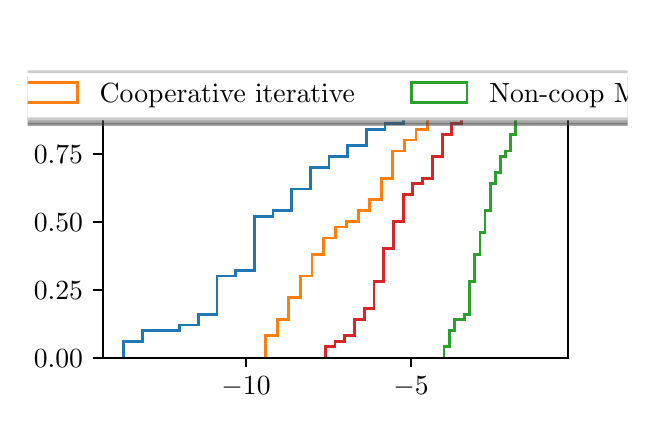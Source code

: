 \begingroup%
\makeatletter%
\begin{pgfpicture}%
\pgfpathrectangle{\pgfpointorigin}{\pgfqpoint{3.0in}{1.854in}}%
\pgfusepath{use as bounding box, clip}%
\begin{pgfscope}%
\pgfsetbuttcap%
\pgfsetmiterjoin%
\definecolor{currentfill}{rgb}{1.0,1.0,1.0}%
\pgfsetfillcolor{currentfill}%
\pgfsetlinewidth{0.0pt}%
\definecolor{currentstroke}{rgb}{1.0,1.0,1.0}%
\pgfsetstrokecolor{currentstroke}%
\pgfsetdash{}{0pt}%
\pgfpathmoveto{\pgfqpoint{0.0in}{0.0in}}%
\pgfpathlineto{\pgfqpoint{3.0in}{0.0in}}%
\pgfpathlineto{\pgfqpoint{3.0in}{1.854in}}%
\pgfpathlineto{\pgfqpoint{0.0in}{1.854in}}%
\pgfpathclose%
\pgfusepath{fill}%
\end{pgfscope}%
\begin{pgfscope}%
\pgfsetbuttcap%
\pgfsetmiterjoin%
\definecolor{currentfill}{rgb}{1.0,1.0,1.0}%
\pgfsetfillcolor{currentfill}%
\pgfsetlinewidth{0.0pt}%
\definecolor{currentstroke}{rgb}{0.0,0.0,0.0}%
\pgfsetstrokecolor{currentstroke}%
\pgfsetstrokeopacity{0.0}%
\pgfsetdash{}{0pt}%
\pgfpathmoveto{\pgfqpoint{0.375in}{0.204in}}%
\pgfpathlineto{\pgfqpoint{2.7in}{0.204in}}%
\pgfpathlineto{\pgfqpoint{2.7in}{1.632in}}%
\pgfpathlineto{\pgfqpoint{0.375in}{1.632in}}%
\pgfpathclose%
\pgfusepath{fill}%
\end{pgfscope}%
\begin{pgfscope}%
\pgfpathrectangle{\pgfqpoint{0.375in}{0.204in}}{\pgfqpoint{2.325in}{1.428in}}%
\pgfusepath{clip}%
\pgfsetbuttcap%
\pgfsetmiterjoin%
\pgfsetlinewidth{1.004pt}%
\definecolor{currentstroke}{rgb}{0.122,0.467,0.706}%
\pgfsetstrokecolor{currentstroke}%
\pgfsetdash{}{0pt}%
\pgfpathmoveto{\pgfqpoint{0.481in}{0.204in}}%
\pgfpathlineto{\pgfqpoint{0.481in}{0.286in}}%
\pgfpathlineto{\pgfqpoint{0.574in}{0.286in}}%
\pgfpathlineto{\pgfqpoint{0.574in}{0.34in}}%
\pgfpathlineto{\pgfqpoint{0.667in}{0.34in}}%
\pgfpathlineto{\pgfqpoint{0.667in}{0.34in}}%
\pgfpathlineto{\pgfqpoint{0.761in}{0.34in}}%
\pgfpathlineto{\pgfqpoint{0.761in}{0.367in}}%
\pgfpathlineto{\pgfqpoint{0.854in}{0.367in}}%
\pgfpathlineto{\pgfqpoint{0.854in}{0.421in}}%
\pgfpathlineto{\pgfqpoint{0.947in}{0.421in}}%
\pgfpathlineto{\pgfqpoint{0.947in}{0.612in}}%
\pgfpathlineto{\pgfqpoint{1.04in}{0.612in}}%
\pgfpathlineto{\pgfqpoint{1.04in}{0.639in}}%
\pgfpathlineto{\pgfqpoint{1.134in}{0.639in}}%
\pgfpathlineto{\pgfqpoint{1.134in}{0.911in}}%
\pgfpathlineto{\pgfqpoint{1.227in}{0.911in}}%
\pgfpathlineto{\pgfqpoint{1.227in}{0.938in}}%
\pgfpathlineto{\pgfqpoint{1.32in}{0.938in}}%
\pgfpathlineto{\pgfqpoint{1.32in}{1.047in}}%
\pgfpathlineto{\pgfqpoint{1.414in}{1.047in}}%
\pgfpathlineto{\pgfqpoint{1.414in}{1.156in}}%
\pgfpathlineto{\pgfqpoint{1.507in}{1.156in}}%
\pgfpathlineto{\pgfqpoint{1.507in}{1.21in}}%
\pgfpathlineto{\pgfqpoint{1.6in}{1.21in}}%
\pgfpathlineto{\pgfqpoint{1.6in}{1.264in}}%
\pgfpathlineto{\pgfqpoint{1.694in}{1.264in}}%
\pgfpathlineto{\pgfqpoint{1.694in}{1.346in}}%
\pgfpathlineto{\pgfqpoint{1.787in}{1.346in}}%
\pgfpathlineto{\pgfqpoint{1.787in}{1.373in}}%
\pgfpathlineto{\pgfqpoint{1.88in}{1.373in}}%
\pgfpathlineto{\pgfqpoint{1.88in}{1.509in}}%
\pgfpathlineto{\pgfqpoint{1.973in}{1.509in}}%
\pgfpathlineto{\pgfqpoint{1.973in}{1.509in}}%
\pgfpathlineto{\pgfqpoint{2.067in}{1.509in}}%
\pgfpathlineto{\pgfqpoint{2.067in}{1.509in}}%
\pgfpathlineto{\pgfqpoint{2.16in}{1.509in}}%
\pgfpathlineto{\pgfqpoint{2.16in}{1.509in}}%
\pgfpathlineto{\pgfqpoint{2.253in}{1.509in}}%
\pgfpathlineto{\pgfqpoint{2.253in}{1.564in}}%
\pgfpathlineto{\pgfqpoint{2.347in}{1.564in}}%
\pgfusepath{stroke}%
\end{pgfscope}%
\begin{pgfscope}%
\pgfpathrectangle{\pgfqpoint{0.375in}{0.204in}}{\pgfqpoint{2.325in}{1.428in}}%
\pgfusepath{clip}%
\pgfsetbuttcap%
\pgfsetmiterjoin%
\pgfsetlinewidth{1.004pt}%
\definecolor{currentstroke}{rgb}{1.0,0.498,0.055}%
\pgfsetstrokecolor{currentstroke}%
\pgfsetdash{}{0pt}%
\pgfpathmoveto{\pgfqpoint{1.191in}{0.204in}}%
\pgfpathlineto{\pgfqpoint{1.191in}{0.313in}}%
\pgfpathlineto{\pgfqpoint{1.249in}{0.313in}}%
\pgfpathlineto{\pgfqpoint{1.249in}{0.394in}}%
\pgfpathlineto{\pgfqpoint{1.306in}{0.394in}}%
\pgfpathlineto{\pgfqpoint{1.306in}{0.503in}}%
\pgfpathlineto{\pgfqpoint{1.364in}{0.503in}}%
\pgfpathlineto{\pgfqpoint{1.364in}{0.612in}}%
\pgfpathlineto{\pgfqpoint{1.422in}{0.612in}}%
\pgfpathlineto{\pgfqpoint{1.422in}{0.721in}}%
\pgfpathlineto{\pgfqpoint{1.48in}{0.721in}}%
\pgfpathlineto{\pgfqpoint{1.48in}{0.802in}}%
\pgfpathlineto{\pgfqpoint{1.538in}{0.802in}}%
\pgfpathlineto{\pgfqpoint{1.538in}{0.857in}}%
\pgfpathlineto{\pgfqpoint{1.595in}{0.857in}}%
\pgfpathlineto{\pgfqpoint{1.595in}{0.884in}}%
\pgfpathlineto{\pgfqpoint{1.653in}{0.884in}}%
\pgfpathlineto{\pgfqpoint{1.653in}{0.938in}}%
\pgfpathlineto{\pgfqpoint{1.711in}{0.938in}}%
\pgfpathlineto{\pgfqpoint{1.711in}{0.993in}}%
\pgfpathlineto{\pgfqpoint{1.769in}{0.993in}}%
\pgfpathlineto{\pgfqpoint{1.769in}{1.101in}}%
\pgfpathlineto{\pgfqpoint{1.826in}{1.101in}}%
\pgfpathlineto{\pgfqpoint{1.826in}{1.237in}}%
\pgfpathlineto{\pgfqpoint{1.884in}{1.237in}}%
\pgfpathlineto{\pgfqpoint{1.884in}{1.292in}}%
\pgfpathlineto{\pgfqpoint{1.942in}{1.292in}}%
\pgfpathlineto{\pgfqpoint{1.942in}{1.346in}}%
\pgfpathlineto{\pgfqpoint{2.0in}{1.346in}}%
\pgfpathlineto{\pgfqpoint{2.0in}{1.482in}}%
\pgfpathlineto{\pgfqpoint{2.058in}{1.482in}}%
\pgfpathlineto{\pgfqpoint{2.058in}{1.482in}}%
\pgfpathlineto{\pgfqpoint{2.115in}{1.482in}}%
\pgfpathlineto{\pgfqpoint{2.115in}{1.509in}}%
\pgfpathlineto{\pgfqpoint{2.173in}{1.509in}}%
\pgfpathlineto{\pgfqpoint{2.173in}{1.509in}}%
\pgfpathlineto{\pgfqpoint{2.231in}{1.509in}}%
\pgfpathlineto{\pgfqpoint{2.231in}{1.509in}}%
\pgfpathlineto{\pgfqpoint{2.289in}{1.509in}}%
\pgfpathlineto{\pgfqpoint{2.289in}{1.564in}}%
\pgfpathlineto{\pgfqpoint{2.347in}{1.564in}}%
\pgfusepath{stroke}%
\end{pgfscope}%
\begin{pgfscope}%
\pgfpathrectangle{\pgfqpoint{0.375in}{0.204in}}{\pgfqpoint{2.325in}{1.428in}}%
\pgfusepath{clip}%
\pgfsetbuttcap%
\pgfsetmiterjoin%
\pgfsetlinewidth{1.004pt}%
\definecolor{currentstroke}{rgb}{0.173,0.627,0.173}%
\pgfsetstrokecolor{currentstroke}%
\pgfsetdash{}{0pt}%
\pgfpathmoveto{\pgfqpoint{2.082in}{0.204in}}%
\pgfpathlineto{\pgfqpoint{2.082in}{0.258in}}%
\pgfpathlineto{\pgfqpoint{2.108in}{0.258in}}%
\pgfpathlineto{\pgfqpoint{2.108in}{0.34in}}%
\pgfpathlineto{\pgfqpoint{2.134in}{0.34in}}%
\pgfpathlineto{\pgfqpoint{2.134in}{0.394in}}%
\pgfpathlineto{\pgfqpoint{2.159in}{0.394in}}%
\pgfpathlineto{\pgfqpoint{2.159in}{0.394in}}%
\pgfpathlineto{\pgfqpoint{2.185in}{0.394in}}%
\pgfpathlineto{\pgfqpoint{2.185in}{0.421in}}%
\pgfpathlineto{\pgfqpoint{2.21in}{0.421in}}%
\pgfpathlineto{\pgfqpoint{2.21in}{0.585in}}%
\pgfpathlineto{\pgfqpoint{2.236in}{0.585in}}%
\pgfpathlineto{\pgfqpoint{2.236in}{0.721in}}%
\pgfpathlineto{\pgfqpoint{2.262in}{0.721in}}%
\pgfpathlineto{\pgfqpoint{2.262in}{0.829in}}%
\pgfpathlineto{\pgfqpoint{2.287in}{0.829in}}%
\pgfpathlineto{\pgfqpoint{2.287in}{0.938in}}%
\pgfpathlineto{\pgfqpoint{2.313in}{0.938in}}%
\pgfpathlineto{\pgfqpoint{2.313in}{1.074in}}%
\pgfpathlineto{\pgfqpoint{2.338in}{1.074in}}%
\pgfpathlineto{\pgfqpoint{2.338in}{1.129in}}%
\pgfpathlineto{\pgfqpoint{2.364in}{1.129in}}%
\pgfpathlineto{\pgfqpoint{2.364in}{1.21in}}%
\pgfpathlineto{\pgfqpoint{2.39in}{1.21in}}%
\pgfpathlineto{\pgfqpoint{2.39in}{1.237in}}%
\pgfpathlineto{\pgfqpoint{2.415in}{1.237in}}%
\pgfpathlineto{\pgfqpoint{2.415in}{1.319in}}%
\pgfpathlineto{\pgfqpoint{2.441in}{1.319in}}%
\pgfpathlineto{\pgfqpoint{2.441in}{1.4in}}%
\pgfpathlineto{\pgfqpoint{2.466in}{1.4in}}%
\pgfpathlineto{\pgfqpoint{2.466in}{1.482in}}%
\pgfpathlineto{\pgfqpoint{2.492in}{1.482in}}%
\pgfpathlineto{\pgfqpoint{2.492in}{1.509in}}%
\pgfpathlineto{\pgfqpoint{2.518in}{1.509in}}%
\pgfpathlineto{\pgfqpoint{2.518in}{1.509in}}%
\pgfpathlineto{\pgfqpoint{2.543in}{1.509in}}%
\pgfpathlineto{\pgfqpoint{2.543in}{1.536in}}%
\pgfpathlineto{\pgfqpoint{2.569in}{1.536in}}%
\pgfpathlineto{\pgfqpoint{2.569in}{1.564in}}%
\pgfpathlineto{\pgfqpoint{2.594in}{1.564in}}%
\pgfusepath{stroke}%
\end{pgfscope}%
\begin{pgfscope}%
\pgfpathrectangle{\pgfqpoint{0.375in}{0.204in}}{\pgfqpoint{2.325in}{1.428in}}%
\pgfusepath{clip}%
\pgfsetbuttcap%
\pgfsetmiterjoin%
\pgfsetlinewidth{1.004pt}%
\definecolor{currentstroke}{rgb}{0.839,0.153,0.157}%
\pgfsetstrokecolor{currentstroke}%
\pgfsetdash{}{0pt}%
\pgfpathmoveto{\pgfqpoint{1.488in}{0.204in}}%
\pgfpathlineto{\pgfqpoint{1.488in}{0.258in}}%
\pgfpathlineto{\pgfqpoint{1.537in}{0.258in}}%
\pgfpathlineto{\pgfqpoint{1.537in}{0.286in}}%
\pgfpathlineto{\pgfqpoint{1.585in}{0.286in}}%
\pgfpathlineto{\pgfqpoint{1.585in}{0.313in}}%
\pgfpathlineto{\pgfqpoint{1.634in}{0.313in}}%
\pgfpathlineto{\pgfqpoint{1.634in}{0.394in}}%
\pgfpathlineto{\pgfqpoint{1.683in}{0.394in}}%
\pgfpathlineto{\pgfqpoint{1.683in}{0.449in}}%
\pgfpathlineto{\pgfqpoint{1.732in}{0.449in}}%
\pgfpathlineto{\pgfqpoint{1.732in}{0.585in}}%
\pgfpathlineto{\pgfqpoint{1.78in}{0.585in}}%
\pgfpathlineto{\pgfqpoint{1.78in}{0.748in}}%
\pgfpathlineto{\pgfqpoint{1.829in}{0.748in}}%
\pgfpathlineto{\pgfqpoint{1.829in}{0.884in}}%
\pgfpathlineto{\pgfqpoint{1.878in}{0.884in}}%
\pgfpathlineto{\pgfqpoint{1.878in}{1.02in}}%
\pgfpathlineto{\pgfqpoint{1.926in}{1.02in}}%
\pgfpathlineto{\pgfqpoint{1.926in}{1.074in}}%
\pgfpathlineto{\pgfqpoint{1.975in}{1.074in}}%
\pgfpathlineto{\pgfqpoint{1.975in}{1.101in}}%
\pgfpathlineto{\pgfqpoint{2.024in}{1.101in}}%
\pgfpathlineto{\pgfqpoint{2.024in}{1.21in}}%
\pgfpathlineto{\pgfqpoint{2.073in}{1.21in}}%
\pgfpathlineto{\pgfqpoint{2.073in}{1.319in}}%
\pgfpathlineto{\pgfqpoint{2.121in}{1.319in}}%
\pgfpathlineto{\pgfqpoint{2.121in}{1.373in}}%
\pgfpathlineto{\pgfqpoint{2.17in}{1.373in}}%
\pgfpathlineto{\pgfqpoint{2.17in}{1.482in}}%
\pgfpathlineto{\pgfqpoint{2.219in}{1.482in}}%
\pgfpathlineto{\pgfqpoint{2.219in}{1.509in}}%
\pgfpathlineto{\pgfqpoint{2.267in}{1.509in}}%
\pgfpathlineto{\pgfqpoint{2.267in}{1.509in}}%
\pgfpathlineto{\pgfqpoint{2.316in}{1.509in}}%
\pgfpathlineto{\pgfqpoint{2.316in}{1.509in}}%
\pgfpathlineto{\pgfqpoint{2.365in}{1.509in}}%
\pgfpathlineto{\pgfqpoint{2.365in}{1.509in}}%
\pgfpathlineto{\pgfqpoint{2.414in}{1.509in}}%
\pgfpathlineto{\pgfqpoint{2.414in}{1.564in}}%
\pgfpathlineto{\pgfqpoint{2.462in}{1.564in}}%
\pgfusepath{stroke}%
\end{pgfscope}%
\begin{pgfscope}%
\pgfsetbuttcap%
\pgfsetroundjoin%
\definecolor{currentfill}{rgb}{0.0,0.0,0.0}%
\pgfsetfillcolor{currentfill}%
\pgfsetlinewidth{0.803pt}%
\definecolor{currentstroke}{rgb}{0.0,0.0,0.0}%
\pgfsetstrokecolor{currentstroke}%
\pgfsetdash{}{0pt}%
\pgfsys@defobject{currentmarker}{\pgfqpoint{0.0in}{-0.049in}}{\pgfqpoint{0.0in}{0.0in}}{%
\pgfpathmoveto{\pgfqpoint{0.0in}{0.0in}}%
\pgfpathlineto{\pgfqpoint{0.0in}{-0.049in}}%
\pgfusepath{stroke,fill}%
}%
\begin{pgfscope}%
\pgfsys@transformshift{1.092in}{0.204in}%
\pgfsys@useobject{currentmarker}{}%
\end{pgfscope}%
\end{pgfscope}%
\begin{pgfscope}%
\definecolor{textcolor}{rgb}{0.0,0.0,0.0}%
\pgfsetstrokecolor{textcolor}%
\pgfsetfillcolor{textcolor}%
\pgftext[x=1.092in,y=0.107in,,top]{\color{textcolor}\rmfamily\fontsize{10.0}{12.0}\selectfont \(\displaystyle {-10}\)}%
\end{pgfscope}%
\begin{pgfscope}%
\pgfsetbuttcap%
\pgfsetroundjoin%
\definecolor{currentfill}{rgb}{0.0,0.0,0.0}%
\pgfsetfillcolor{currentfill}%
\pgfsetlinewidth{0.803pt}%
\definecolor{currentstroke}{rgb}{0.0,0.0,0.0}%
\pgfsetstrokecolor{currentstroke}%
\pgfsetdash{}{0pt}%
\pgfsys@defobject{currentmarker}{\pgfqpoint{0.0in}{-0.049in}}{\pgfqpoint{0.0in}{0.0in}}{%
\pgfpathmoveto{\pgfqpoint{0.0in}{0.0in}}%
\pgfpathlineto{\pgfqpoint{0.0in}{-0.049in}}%
\pgfusepath{stroke,fill}%
}%
\begin{pgfscope}%
\pgfsys@transformshift{1.917in}{0.204in}%
\pgfsys@useobject{currentmarker}{}%
\end{pgfscope}%
\end{pgfscope}%
\begin{pgfscope}%
\definecolor{textcolor}{rgb}{0.0,0.0,0.0}%
\pgfsetstrokecolor{textcolor}%
\pgfsetfillcolor{textcolor}%
\pgftext[x=1.917in,y=0.107in,,top]{\color{textcolor}\rmfamily\fontsize{10.0}{12.0}\selectfont \(\displaystyle {-5}\)}%
\end{pgfscope}%
\begin{pgfscope}%
\definecolor{textcolor}{rgb}{0.0,0.0,0.0}%
\pgfsetstrokecolor{textcolor}%
\pgfsetfillcolor{textcolor}%
\pgftext[x=1.538in,y=-0.072in,,top]{\color{textcolor}\rmfamily\fontsize{10.0}{12.0}\selectfont \% of change}%
\end{pgfscope}%
\begin{pgfscope}%
\pgfsetbuttcap%
\pgfsetroundjoin%
\definecolor{currentfill}{rgb}{0.0,0.0,0.0}%
\pgfsetfillcolor{currentfill}%
\pgfsetlinewidth{0.803pt}%
\definecolor{currentstroke}{rgb}{0.0,0.0,0.0}%
\pgfsetstrokecolor{currentstroke}%
\pgfsetdash{}{0pt}%
\pgfsys@defobject{currentmarker}{\pgfqpoint{-0.049in}{0.0in}}{\pgfqpoint{0.0in}{0.0in}}{%
\pgfpathmoveto{\pgfqpoint{0.0in}{0.0in}}%
\pgfpathlineto{\pgfqpoint{-0.049in}{0.0in}}%
\pgfusepath{stroke,fill}%
}%
\begin{pgfscope}%
\pgfsys@transformshift{0.375in}{0.204in}%
\pgfsys@useobject{currentmarker}{}%
\end{pgfscope}%
\end{pgfscope}%
\begin{pgfscope}%
\definecolor{textcolor}{rgb}{0.0,0.0,0.0}%
\pgfsetstrokecolor{textcolor}%
\pgfsetfillcolor{textcolor}%
\pgftext[x=0.031in, y=0.156in, left, base]{\color{textcolor}\rmfamily\fontsize{10.0}{12.0}\selectfont \(\displaystyle {0.00}\)}%
\end{pgfscope}%
\begin{pgfscope}%
\pgfsetbuttcap%
\pgfsetroundjoin%
\definecolor{currentfill}{rgb}{0.0,0.0,0.0}%
\pgfsetfillcolor{currentfill}%
\pgfsetlinewidth{0.803pt}%
\definecolor{currentstroke}{rgb}{0.0,0.0,0.0}%
\pgfsetstrokecolor{currentstroke}%
\pgfsetdash{}{0pt}%
\pgfsys@defobject{currentmarker}{\pgfqpoint{-0.049in}{0.0in}}{\pgfqpoint{0.0in}{0.0in}}{%
\pgfpathmoveto{\pgfqpoint{0.0in}{0.0in}}%
\pgfpathlineto{\pgfqpoint{-0.049in}{0.0in}}%
\pgfusepath{stroke,fill}%
}%
\begin{pgfscope}%
\pgfsys@transformshift{0.375in}{0.544in}%
\pgfsys@useobject{currentmarker}{}%
\end{pgfscope}%
\end{pgfscope}%
\begin{pgfscope}%
\definecolor{textcolor}{rgb}{0.0,0.0,0.0}%
\pgfsetstrokecolor{textcolor}%
\pgfsetfillcolor{textcolor}%
\pgftext[x=0.031in, y=0.496in, left, base]{\color{textcolor}\rmfamily\fontsize{10.0}{12.0}\selectfont \(\displaystyle {0.25}\)}%
\end{pgfscope}%
\begin{pgfscope}%
\pgfsetbuttcap%
\pgfsetroundjoin%
\definecolor{currentfill}{rgb}{0.0,0.0,0.0}%
\pgfsetfillcolor{currentfill}%
\pgfsetlinewidth{0.803pt}%
\definecolor{currentstroke}{rgb}{0.0,0.0,0.0}%
\pgfsetstrokecolor{currentstroke}%
\pgfsetdash{}{0pt}%
\pgfsys@defobject{currentmarker}{\pgfqpoint{-0.049in}{0.0in}}{\pgfqpoint{0.0in}{0.0in}}{%
\pgfpathmoveto{\pgfqpoint{0.0in}{0.0in}}%
\pgfpathlineto{\pgfqpoint{-0.049in}{0.0in}}%
\pgfusepath{stroke,fill}%
}%
\begin{pgfscope}%
\pgfsys@transformshift{0.375in}{0.884in}%
\pgfsys@useobject{currentmarker}{}%
\end{pgfscope}%
\end{pgfscope}%
\begin{pgfscope}%
\definecolor{textcolor}{rgb}{0.0,0.0,0.0}%
\pgfsetstrokecolor{textcolor}%
\pgfsetfillcolor{textcolor}%
\pgftext[x=0.031in, y=0.836in, left, base]{\color{textcolor}\rmfamily\fontsize{10.0}{12.0}\selectfont \(\displaystyle {0.50}\)}%
\end{pgfscope}%
\begin{pgfscope}%
\pgfsetbuttcap%
\pgfsetroundjoin%
\definecolor{currentfill}{rgb}{0.0,0.0,0.0}%
\pgfsetfillcolor{currentfill}%
\pgfsetlinewidth{0.803pt}%
\definecolor{currentstroke}{rgb}{0.0,0.0,0.0}%
\pgfsetstrokecolor{currentstroke}%
\pgfsetdash{}{0pt}%
\pgfsys@defobject{currentmarker}{\pgfqpoint{-0.049in}{0.0in}}{\pgfqpoint{0.0in}{0.0in}}{%
\pgfpathmoveto{\pgfqpoint{0.0in}{0.0in}}%
\pgfpathlineto{\pgfqpoint{-0.049in}{0.0in}}%
\pgfusepath{stroke,fill}%
}%
\begin{pgfscope}%
\pgfsys@transformshift{0.375in}{1.224in}%
\pgfsys@useobject{currentmarker}{}%
\end{pgfscope}%
\end{pgfscope}%
\begin{pgfscope}%
\definecolor{textcolor}{rgb}{0.0,0.0,0.0}%
\pgfsetstrokecolor{textcolor}%
\pgfsetfillcolor{textcolor}%
\pgftext[x=0.031in, y=1.175in, left, base]{\color{textcolor}\rmfamily\fontsize{10.0}{12.0}\selectfont \(\displaystyle {0.75}\)}%
\end{pgfscope}%
\begin{pgfscope}%
\pgfsetbuttcap%
\pgfsetroundjoin%
\definecolor{currentfill}{rgb}{0.0,0.0,0.0}%
\pgfsetfillcolor{currentfill}%
\pgfsetlinewidth{0.803pt}%
\definecolor{currentstroke}{rgb}{0.0,0.0,0.0}%
\pgfsetstrokecolor{currentstroke}%
\pgfsetdash{}{0pt}%
\pgfsys@defobject{currentmarker}{\pgfqpoint{-0.049in}{0.0in}}{\pgfqpoint{0.0in}{0.0in}}{%
\pgfpathmoveto{\pgfqpoint{0.0in}{0.0in}}%
\pgfpathlineto{\pgfqpoint{-0.049in}{0.0in}}%
\pgfusepath{stroke,fill}%
}%
\begin{pgfscope}%
\pgfsys@transformshift{0.375in}{1.564in}%
\pgfsys@useobject{currentmarker}{}%
\end{pgfscope}%
\end{pgfscope}%
\begin{pgfscope}%
\definecolor{textcolor}{rgb}{0.0,0.0,0.0}%
\pgfsetstrokecolor{textcolor}%
\pgfsetfillcolor{textcolor}%
\pgftext[x=0.031in, y=1.515in, left, base]{\color{textcolor}\rmfamily\fontsize{10.0}{12.0}\selectfont \(\displaystyle {1.00}\)}%
\end{pgfscope}%
\begin{pgfscope}%
\definecolor{textcolor}{rgb}{0.0,0.0,0.0}%
\pgfsetstrokecolor{textcolor}%
\pgfsetfillcolor{textcolor}%
\pgftext[x=-0.025in,y=0.918in,,bottom,rotate=90.0]{\color{textcolor}\rmfamily\fontsize{10.0}{12.0}\selectfont Fraction of simulations}%
\end{pgfscope}%
\begin{pgfscope}%
\pgfsetrectcap%
\pgfsetmiterjoin%
\pgfsetlinewidth{0.803pt}%
\definecolor{currentstroke}{rgb}{0.0,0.0,0.0}%
\pgfsetstrokecolor{currentstroke}%
\pgfsetdash{}{0pt}%
\pgfpathmoveto{\pgfqpoint{0.375in}{0.204in}}%
\pgfpathlineto{\pgfqpoint{0.375in}{1.632in}}%
\pgfusepath{stroke}%
\end{pgfscope}%
\begin{pgfscope}%
\pgfsetrectcap%
\pgfsetmiterjoin%
\pgfsetlinewidth{0.803pt}%
\definecolor{currentstroke}{rgb}{0.0,0.0,0.0}%
\pgfsetstrokecolor{currentstroke}%
\pgfsetdash{}{0pt}%
\pgfpathmoveto{\pgfqpoint{2.7in}{0.204in}}%
\pgfpathlineto{\pgfqpoint{2.7in}{1.632in}}%
\pgfusepath{stroke}%
\end{pgfscope}%
\begin{pgfscope}%
\pgfsetrectcap%
\pgfsetmiterjoin%
\pgfsetlinewidth{0.803pt}%
\definecolor{currentstroke}{rgb}{0.0,0.0,0.0}%
\pgfsetstrokecolor{currentstroke}%
\pgfsetdash{}{0pt}%
\pgfpathmoveto{\pgfqpoint{0.375in}{0.204in}}%
\pgfpathlineto{\pgfqpoint{2.7in}{0.204in}}%
\pgfusepath{stroke}%
\end{pgfscope}%
\begin{pgfscope}%
\pgfsetrectcap%
\pgfsetmiterjoin%
\pgfsetlinewidth{0.803pt}%
\definecolor{currentstroke}{rgb}{0.0,0.0,0.0}%
\pgfsetstrokecolor{currentstroke}%
\pgfsetdash{}{0pt}%
\pgfpathmoveto{\pgfqpoint{0.375in}{1.632in}}%
\pgfpathlineto{\pgfqpoint{2.7in}{1.632in}}%
\pgfusepath{stroke}%
\end{pgfscope}%
\begin{pgfscope}%
\pgfsetbuttcap%
\pgfsetmiterjoin%
\definecolor{currentfill}{rgb}{0.3,0.3,0.3}%
\pgfsetfillcolor{currentfill}%
\pgfsetfillopacity{0.5}%
\pgfsetlinewidth{1.004pt}%
\definecolor{currentstroke}{rgb}{0.3,0.3,0.3}%
\pgfsetstrokecolor{currentstroke}%
\pgfsetstrokeopacity{0.5}%
\pgfsetdash{}{0pt}%
\pgfpathmoveto{\pgfqpoint{-1.892in}{1.37in}}%
\pgfpathlineto{\pgfqpoint{5.023in}{1.37in}}%
\pgfpathquadraticcurveto{\pgfqpoint{5.051in}{1.37in}}{\pgfqpoint{5.051in}{1.398in}}%
\pgfpathlineto{\pgfqpoint{5.051in}{1.578in}}%
\pgfpathquadraticcurveto{\pgfqpoint{5.051in}{1.606in}}{\pgfqpoint{5.023in}{1.606in}}%
\pgfpathlineto{\pgfqpoint{-1.892in}{1.606in}}%
\pgfpathquadraticcurveto{\pgfqpoint{-1.92in}{1.606in}}{\pgfqpoint{-1.92in}{1.578in}}%
\pgfpathlineto{\pgfqpoint{-1.92in}{1.398in}}%
\pgfpathquadraticcurveto{\pgfqpoint{-1.92in}{1.37in}}{\pgfqpoint{-1.892in}{1.37in}}%
\pgfpathclose%
\pgfusepath{stroke,fill}%
\end{pgfscope}%
\begin{pgfscope}%
\pgfsetbuttcap%
\pgfsetmiterjoin%
\definecolor{currentfill}{rgb}{1.0,1.0,1.0}%
\pgfsetfillcolor{currentfill}%
\pgfsetlinewidth{1.004pt}%
\definecolor{currentstroke}{rgb}{0.8,0.8,0.8}%
\pgfsetstrokecolor{currentstroke}%
\pgfsetdash{}{0pt}%
\pgfpathmoveto{\pgfqpoint{-1.92in}{1.398in}}%
\pgfpathlineto{\pgfqpoint{4.995in}{1.398in}}%
\pgfpathquadraticcurveto{\pgfqpoint{5.023in}{1.398in}}{\pgfqpoint{5.023in}{1.426in}}%
\pgfpathlineto{\pgfqpoint{5.023in}{1.606in}}%
\pgfpathquadraticcurveto{\pgfqpoint{5.023in}{1.634in}}{\pgfqpoint{4.995in}{1.634in}}%
\pgfpathlineto{\pgfqpoint{-1.92in}{1.634in}}%
\pgfpathquadraticcurveto{\pgfqpoint{-1.948in}{1.634in}}{\pgfqpoint{-1.948in}{1.606in}}%
\pgfpathlineto{\pgfqpoint{-1.948in}{1.426in}}%
\pgfpathquadraticcurveto{\pgfqpoint{-1.948in}{1.398in}}{\pgfqpoint{-1.92in}{1.398in}}%
\pgfpathclose%
\pgfusepath{stroke,fill}%
\end{pgfscope}%
\begin{pgfscope}%
\pgfsetbuttcap%
\pgfsetmiterjoin%
\pgfsetlinewidth{1.004pt}%
\definecolor{currentstroke}{rgb}{0.122,0.467,0.706}%
\pgfsetstrokecolor{currentstroke}%
\pgfsetdash{}{0pt}%
\pgfpathmoveto{\pgfqpoint{-1.892in}{1.481in}}%
\pgfpathlineto{\pgfqpoint{-1.615in}{1.481in}}%
\pgfpathlineto{\pgfqpoint{-1.615in}{1.578in}}%
\pgfpathlineto{\pgfqpoint{-1.892in}{1.578in}}%
\pgfpathclose%
\pgfusepath{stroke}%
\end{pgfscope}%
\begin{pgfscope}%
\definecolor{textcolor}{rgb}{0.0,0.0,0.0}%
\pgfsetstrokecolor{textcolor}%
\pgfsetfillcolor{textcolor}%
\pgftext[x=-1.504in,y=1.481in,left,base]{\color{textcolor}\rmfamily\fontsize{10.0}{12.0}\selectfont Cooperative perfect}%
\end{pgfscope}%
\begin{pgfscope}%
\pgfsetbuttcap%
\pgfsetmiterjoin%
\pgfsetlinewidth{1.004pt}%
\definecolor{currentstroke}{rgb}{1.0,0.498,0.055}%
\pgfsetstrokecolor{currentstroke}%
\pgfsetdash{}{0pt}%
\pgfpathmoveto{\pgfqpoint{-0.029in}{1.481in}}%
\pgfpathlineto{\pgfqpoint{0.249in}{1.481in}}%
\pgfpathlineto{\pgfqpoint{0.249in}{1.578in}}%
\pgfpathlineto{\pgfqpoint{-0.029in}{1.578in}}%
\pgfpathclose%
\pgfusepath{stroke}%
\end{pgfscope}%
\begin{pgfscope}%
\definecolor{textcolor}{rgb}{0.0,0.0,0.0}%
\pgfsetstrokecolor{textcolor}%
\pgfsetfillcolor{textcolor}%
\pgftext[x=0.36in,y=1.481in,left,base]{\color{textcolor}\rmfamily\fontsize{10.0}{12.0}\selectfont Cooperative iterative}%
\end{pgfscope}%
\begin{pgfscope}%
\pgfsetbuttcap%
\pgfsetmiterjoin%
\pgfsetlinewidth{1.004pt}%
\definecolor{currentstroke}{rgb}{0.173,0.627,0.173}%
\pgfsetstrokecolor{currentstroke}%
\pgfsetdash{}{0pt}%
\pgfpathmoveto{\pgfqpoint{1.919in}{1.481in}}%
\pgfpathlineto{\pgfqpoint{2.197in}{1.481in}}%
\pgfpathlineto{\pgfqpoint{2.197in}{1.578in}}%
\pgfpathlineto{\pgfqpoint{1.919in}{1.578in}}%
\pgfpathclose%
\pgfusepath{stroke}%
\end{pgfscope}%
\begin{pgfscope}%
\definecolor{textcolor}{rgb}{0.0,0.0,0.0}%
\pgfsetstrokecolor{textcolor}%
\pgfsetfillcolor{textcolor}%
\pgftext[x=2.308in,y=1.481in,left,base]{\color{textcolor}\rmfamily\fontsize{10.0}{12.0}\selectfont Non-coop MUDA}%
\end{pgfscope}%
\begin{pgfscope}%
\pgfsetbuttcap%
\pgfsetmiterjoin%
\pgfsetlinewidth{1.004pt}%
\definecolor{currentstroke}{rgb}{0.839,0.153,0.157}%
\pgfsetstrokecolor{currentstroke}%
\pgfsetdash{}{0pt}%
\pgfpathmoveto{\pgfqpoint{3.649in}{1.481in}}%
\pgfpathlineto{\pgfqpoint{3.927in}{1.481in}}%
\pgfpathlineto{\pgfqpoint{3.927in}{1.578in}}%
\pgfpathlineto{\pgfqpoint{3.649in}{1.578in}}%
\pgfpathclose%
\pgfusepath{stroke}%
\end{pgfscope}%
\begin{pgfscope}%
\definecolor{textcolor}{rgb}{0.0,0.0,0.0}%
\pgfsetstrokecolor{textcolor}%
\pgfsetfillcolor{textcolor}%
\pgftext[x=4.038in,y=1.481in,left,base]{\color{textcolor}\rmfamily\fontsize{10.0}{12.0}\selectfont Non-coop P2P }%
\end{pgfscope}%
\end{pgfpicture}%
\makeatother%
\endgroup%
